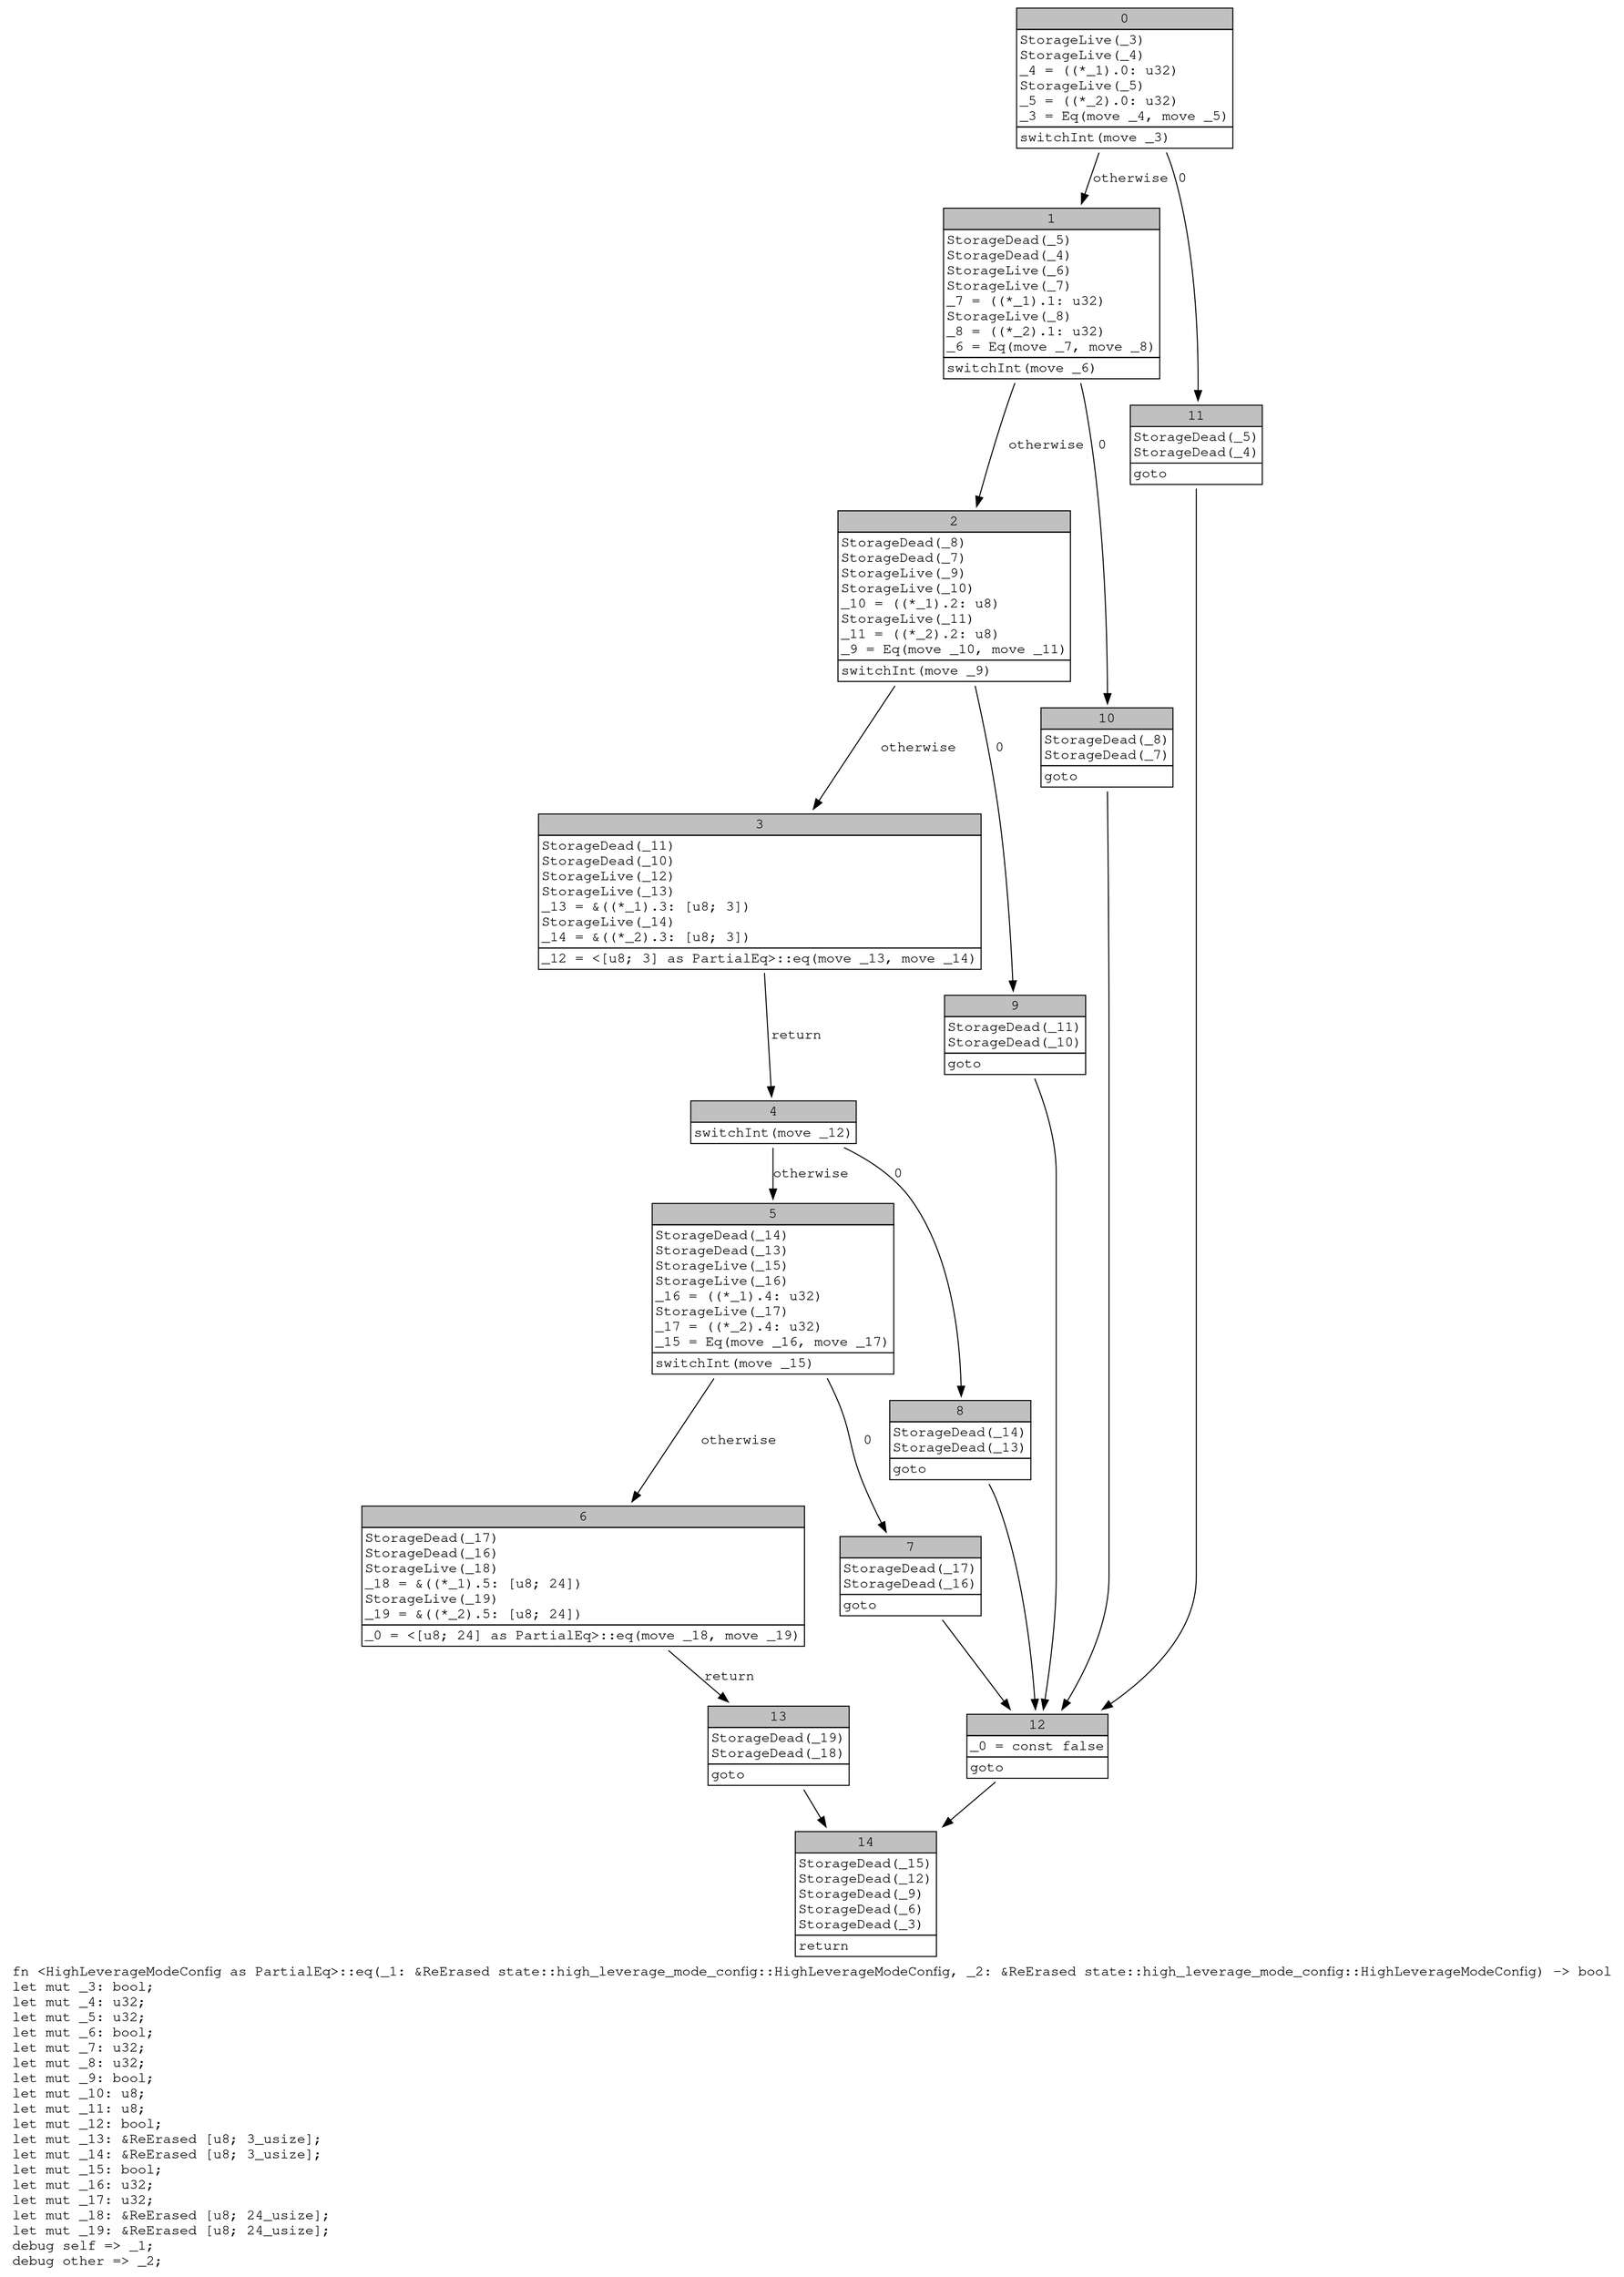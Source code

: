 digraph Mir_0_16399 {
    graph [fontname="Courier, monospace"];
    node [fontname="Courier, monospace"];
    edge [fontname="Courier, monospace"];
    label=<fn &lt;HighLeverageModeConfig as PartialEq&gt;::eq(_1: &amp;ReErased state::high_leverage_mode_config::HighLeverageModeConfig, _2: &amp;ReErased state::high_leverage_mode_config::HighLeverageModeConfig) -&gt; bool<br align="left"/>let mut _3: bool;<br align="left"/>let mut _4: u32;<br align="left"/>let mut _5: u32;<br align="left"/>let mut _6: bool;<br align="left"/>let mut _7: u32;<br align="left"/>let mut _8: u32;<br align="left"/>let mut _9: bool;<br align="left"/>let mut _10: u8;<br align="left"/>let mut _11: u8;<br align="left"/>let mut _12: bool;<br align="left"/>let mut _13: &amp;ReErased [u8; 3_usize];<br align="left"/>let mut _14: &amp;ReErased [u8; 3_usize];<br align="left"/>let mut _15: bool;<br align="left"/>let mut _16: u32;<br align="left"/>let mut _17: u32;<br align="left"/>let mut _18: &amp;ReErased [u8; 24_usize];<br align="left"/>let mut _19: &amp;ReErased [u8; 24_usize];<br align="left"/>debug self =&gt; _1;<br align="left"/>debug other =&gt; _2;<br align="left"/>>;
    bb0__0_16399 [shape="none", label=<<table border="0" cellborder="1" cellspacing="0"><tr><td bgcolor="gray" align="center" colspan="1">0</td></tr><tr><td align="left" balign="left">StorageLive(_3)<br/>StorageLive(_4)<br/>_4 = ((*_1).0: u32)<br/>StorageLive(_5)<br/>_5 = ((*_2).0: u32)<br/>_3 = Eq(move _4, move _5)<br/></td></tr><tr><td align="left">switchInt(move _3)</td></tr></table>>];
    bb1__0_16399 [shape="none", label=<<table border="0" cellborder="1" cellspacing="0"><tr><td bgcolor="gray" align="center" colspan="1">1</td></tr><tr><td align="left" balign="left">StorageDead(_5)<br/>StorageDead(_4)<br/>StorageLive(_6)<br/>StorageLive(_7)<br/>_7 = ((*_1).1: u32)<br/>StorageLive(_8)<br/>_8 = ((*_2).1: u32)<br/>_6 = Eq(move _7, move _8)<br/></td></tr><tr><td align="left">switchInt(move _6)</td></tr></table>>];
    bb2__0_16399 [shape="none", label=<<table border="0" cellborder="1" cellspacing="0"><tr><td bgcolor="gray" align="center" colspan="1">2</td></tr><tr><td align="left" balign="left">StorageDead(_8)<br/>StorageDead(_7)<br/>StorageLive(_9)<br/>StorageLive(_10)<br/>_10 = ((*_1).2: u8)<br/>StorageLive(_11)<br/>_11 = ((*_2).2: u8)<br/>_9 = Eq(move _10, move _11)<br/></td></tr><tr><td align="left">switchInt(move _9)</td></tr></table>>];
    bb3__0_16399 [shape="none", label=<<table border="0" cellborder="1" cellspacing="0"><tr><td bgcolor="gray" align="center" colspan="1">3</td></tr><tr><td align="left" balign="left">StorageDead(_11)<br/>StorageDead(_10)<br/>StorageLive(_12)<br/>StorageLive(_13)<br/>_13 = &amp;((*_1).3: [u8; 3])<br/>StorageLive(_14)<br/>_14 = &amp;((*_2).3: [u8; 3])<br/></td></tr><tr><td align="left">_12 = &lt;[u8; 3] as PartialEq&gt;::eq(move _13, move _14)</td></tr></table>>];
    bb4__0_16399 [shape="none", label=<<table border="0" cellborder="1" cellspacing="0"><tr><td bgcolor="gray" align="center" colspan="1">4</td></tr><tr><td align="left">switchInt(move _12)</td></tr></table>>];
    bb5__0_16399 [shape="none", label=<<table border="0" cellborder="1" cellspacing="0"><tr><td bgcolor="gray" align="center" colspan="1">5</td></tr><tr><td align="left" balign="left">StorageDead(_14)<br/>StorageDead(_13)<br/>StorageLive(_15)<br/>StorageLive(_16)<br/>_16 = ((*_1).4: u32)<br/>StorageLive(_17)<br/>_17 = ((*_2).4: u32)<br/>_15 = Eq(move _16, move _17)<br/></td></tr><tr><td align="left">switchInt(move _15)</td></tr></table>>];
    bb6__0_16399 [shape="none", label=<<table border="0" cellborder="1" cellspacing="0"><tr><td bgcolor="gray" align="center" colspan="1">6</td></tr><tr><td align="left" balign="left">StorageDead(_17)<br/>StorageDead(_16)<br/>StorageLive(_18)<br/>_18 = &amp;((*_1).5: [u8; 24])<br/>StorageLive(_19)<br/>_19 = &amp;((*_2).5: [u8; 24])<br/></td></tr><tr><td align="left">_0 = &lt;[u8; 24] as PartialEq&gt;::eq(move _18, move _19)</td></tr></table>>];
    bb7__0_16399 [shape="none", label=<<table border="0" cellborder="1" cellspacing="0"><tr><td bgcolor="gray" align="center" colspan="1">7</td></tr><tr><td align="left" balign="left">StorageDead(_17)<br/>StorageDead(_16)<br/></td></tr><tr><td align="left">goto</td></tr></table>>];
    bb8__0_16399 [shape="none", label=<<table border="0" cellborder="1" cellspacing="0"><tr><td bgcolor="gray" align="center" colspan="1">8</td></tr><tr><td align="left" balign="left">StorageDead(_14)<br/>StorageDead(_13)<br/></td></tr><tr><td align="left">goto</td></tr></table>>];
    bb9__0_16399 [shape="none", label=<<table border="0" cellborder="1" cellspacing="0"><tr><td bgcolor="gray" align="center" colspan="1">9</td></tr><tr><td align="left" balign="left">StorageDead(_11)<br/>StorageDead(_10)<br/></td></tr><tr><td align="left">goto</td></tr></table>>];
    bb10__0_16399 [shape="none", label=<<table border="0" cellborder="1" cellspacing="0"><tr><td bgcolor="gray" align="center" colspan="1">10</td></tr><tr><td align="left" balign="left">StorageDead(_8)<br/>StorageDead(_7)<br/></td></tr><tr><td align="left">goto</td></tr></table>>];
    bb11__0_16399 [shape="none", label=<<table border="0" cellborder="1" cellspacing="0"><tr><td bgcolor="gray" align="center" colspan="1">11</td></tr><tr><td align="left" balign="left">StorageDead(_5)<br/>StorageDead(_4)<br/></td></tr><tr><td align="left">goto</td></tr></table>>];
    bb12__0_16399 [shape="none", label=<<table border="0" cellborder="1" cellspacing="0"><tr><td bgcolor="gray" align="center" colspan="1">12</td></tr><tr><td align="left" balign="left">_0 = const false<br/></td></tr><tr><td align="left">goto</td></tr></table>>];
    bb13__0_16399 [shape="none", label=<<table border="0" cellborder="1" cellspacing="0"><tr><td bgcolor="gray" align="center" colspan="1">13</td></tr><tr><td align="left" balign="left">StorageDead(_19)<br/>StorageDead(_18)<br/></td></tr><tr><td align="left">goto</td></tr></table>>];
    bb14__0_16399 [shape="none", label=<<table border="0" cellborder="1" cellspacing="0"><tr><td bgcolor="gray" align="center" colspan="1">14</td></tr><tr><td align="left" balign="left">StorageDead(_15)<br/>StorageDead(_12)<br/>StorageDead(_9)<br/>StorageDead(_6)<br/>StorageDead(_3)<br/></td></tr><tr><td align="left">return</td></tr></table>>];
    bb0__0_16399 -> bb11__0_16399 [label="0"];
    bb0__0_16399 -> bb1__0_16399 [label="otherwise"];
    bb1__0_16399 -> bb10__0_16399 [label="0"];
    bb1__0_16399 -> bb2__0_16399 [label="otherwise"];
    bb2__0_16399 -> bb9__0_16399 [label="0"];
    bb2__0_16399 -> bb3__0_16399 [label="otherwise"];
    bb3__0_16399 -> bb4__0_16399 [label="return"];
    bb4__0_16399 -> bb8__0_16399 [label="0"];
    bb4__0_16399 -> bb5__0_16399 [label="otherwise"];
    bb5__0_16399 -> bb7__0_16399 [label="0"];
    bb5__0_16399 -> bb6__0_16399 [label="otherwise"];
    bb6__0_16399 -> bb13__0_16399 [label="return"];
    bb7__0_16399 -> bb12__0_16399 [label=""];
    bb8__0_16399 -> bb12__0_16399 [label=""];
    bb9__0_16399 -> bb12__0_16399 [label=""];
    bb10__0_16399 -> bb12__0_16399 [label=""];
    bb11__0_16399 -> bb12__0_16399 [label=""];
    bb12__0_16399 -> bb14__0_16399 [label=""];
    bb13__0_16399 -> bb14__0_16399 [label=""];
}

